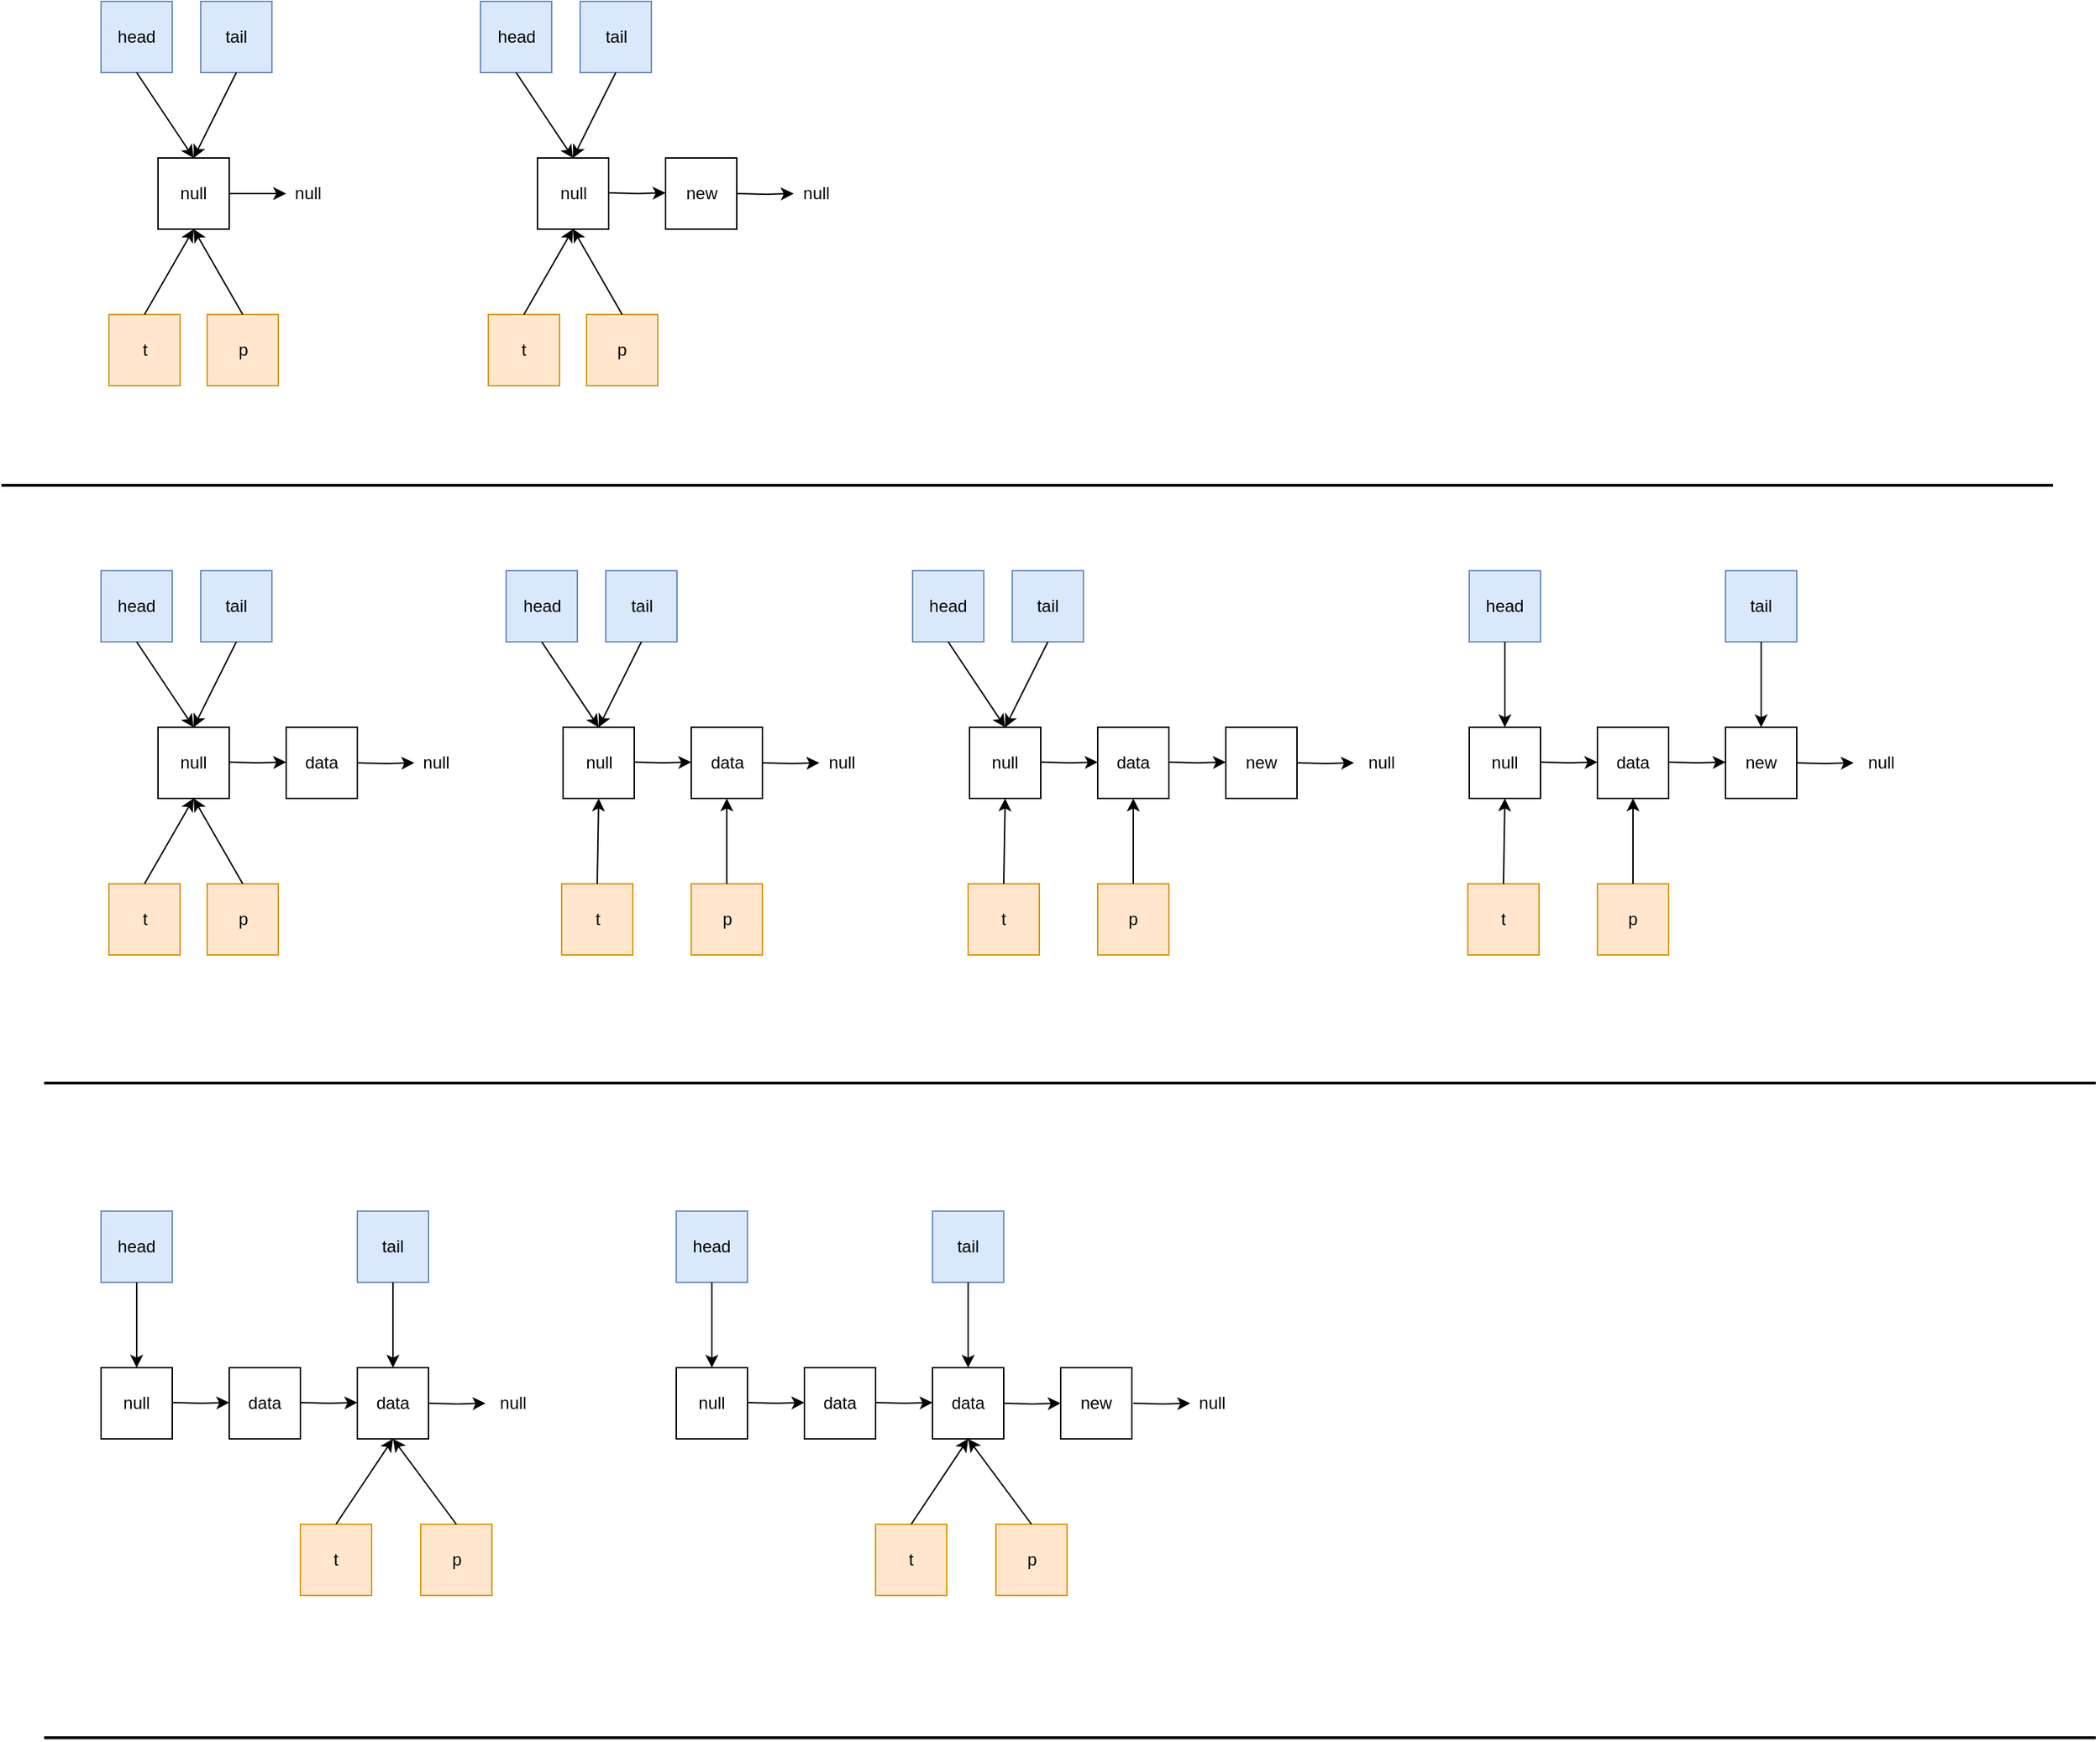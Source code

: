 <mxfile pages="2" version="11.1.4" type="device"><diagram id="muP_sp-RJwnRPjn2duEp" name="offer"><mxGraphModel dx="1422" dy="825" grid="1" gridSize="10" guides="1" tooltips="1" connect="1" arrows="1" fold="1" page="1" pageScale="1" pageWidth="827" pageHeight="1169" math="0" shadow="0"><root><mxCell id="0"/><mxCell id="1" parent="0"/><mxCell id="_zbWXbhJbnXokMU1CMNF-34" value="" style="edgeStyle=orthogonalEdgeStyle;rounded=0;orthogonalLoop=1;jettySize=auto;html=1;" parent="1" source="_zbWXbhJbnXokMU1CMNF-16" target="_zbWXbhJbnXokMU1CMNF-33" edge="1"><mxGeometry relative="1" as="geometry"/></mxCell><mxCell id="_zbWXbhJbnXokMU1CMNF-16" value="null" style="rounded=0;whiteSpace=wrap;html=1;" parent="1" vertex="1"><mxGeometry x="160" y="140" width="50" height="50" as="geometry"/></mxCell><mxCell id="_zbWXbhJbnXokMU1CMNF-22" value="head" style="rounded=0;whiteSpace=wrap;html=1;fillColor=#dae8fc;strokeColor=#6c8ebf;" parent="1" vertex="1"><mxGeometry x="120" y="30" width="50" height="50" as="geometry"/></mxCell><mxCell id="_zbWXbhJbnXokMU1CMNF-24" value="tail" style="rounded=0;whiteSpace=wrap;html=1;fillColor=#dae8fc;strokeColor=#6c8ebf;" parent="1" vertex="1"><mxGeometry x="190" y="30" width="50" height="50" as="geometry"/></mxCell><mxCell id="_zbWXbhJbnXokMU1CMNF-25" value="t" style="rounded=0;whiteSpace=wrap;html=1;fillColor=#ffe6cc;strokeColor=#d79b00;" parent="1" vertex="1"><mxGeometry x="125.5" y="250" width="50" height="50" as="geometry"/></mxCell><mxCell id="_zbWXbhJbnXokMU1CMNF-26" value="p" style="rounded=0;whiteSpace=wrap;html=1;fillColor=#ffe6cc;strokeColor=#d79b00;" parent="1" vertex="1"><mxGeometry x="194.5" y="250" width="50" height="50" as="geometry"/></mxCell><mxCell id="_zbWXbhJbnXokMU1CMNF-27" value="" style="endArrow=classic;html=1;entryX=0.5;entryY=1;entryDx=0;entryDy=0;exitX=0.5;exitY=0;exitDx=0;exitDy=0;" parent="1" source="_zbWXbhJbnXokMU1CMNF-25" edge="1"><mxGeometry width="50" height="50" relative="1" as="geometry"><mxPoint x="80" y="230" as="sourcePoint"/><mxPoint x="185" y="190" as="targetPoint"/></mxGeometry></mxCell><mxCell id="_zbWXbhJbnXokMU1CMNF-28" value="" style="endArrow=classic;html=1;entryX=0.5;entryY=1;entryDx=0;entryDy=0;exitX=0.5;exitY=0;exitDx=0;exitDy=0;" parent="1" source="_zbWXbhJbnXokMU1CMNF-26" target="_zbWXbhJbnXokMU1CMNF-16" edge="1"><mxGeometry width="50" height="50" relative="1" as="geometry"><mxPoint x="155" y="270" as="sourcePoint"/><mxPoint x="235" y="190" as="targetPoint"/></mxGeometry></mxCell><mxCell id="_zbWXbhJbnXokMU1CMNF-30" value="" style="endArrow=classic;html=1;entryX=0.5;entryY=0;entryDx=0;entryDy=0;exitX=0.5;exitY=1;exitDx=0;exitDy=0;" parent="1" source="_zbWXbhJbnXokMU1CMNF-22" target="_zbWXbhJbnXokMU1CMNF-16" edge="1"><mxGeometry width="50" height="50" relative="1" as="geometry"><mxPoint x="360.5" y="260" as="sourcePoint"/><mxPoint x="395" y="200" as="targetPoint"/></mxGeometry></mxCell><mxCell id="_zbWXbhJbnXokMU1CMNF-31" value="" style="endArrow=classic;html=1;entryX=0.5;entryY=0;entryDx=0;entryDy=0;exitX=0.5;exitY=1;exitDx=0;exitDy=0;" parent="1" source="_zbWXbhJbnXokMU1CMNF-24" target="_zbWXbhJbnXokMU1CMNF-16" edge="1"><mxGeometry width="50" height="50" relative="1" as="geometry"><mxPoint x="370.5" y="270" as="sourcePoint"/><mxPoint x="405" y="210" as="targetPoint"/></mxGeometry></mxCell><mxCell id="_zbWXbhJbnXokMU1CMNF-33" value="null" style="text;html=1;align=center;verticalAlign=middle;resizable=0;points=[];autosize=1;" parent="1" vertex="1"><mxGeometry x="250" y="155" width="30" height="20" as="geometry"/></mxCell><mxCell id="_zbWXbhJbnXokMU1CMNF-35" value="new" style="rounded=0;whiteSpace=wrap;html=1;" parent="1" vertex="1"><mxGeometry x="516.5" y="140" width="50" height="50" as="geometry"/></mxCell><mxCell id="_zbWXbhJbnXokMU1CMNF-36" value="" style="edgeStyle=orthogonalEdgeStyle;rounded=0;orthogonalLoop=1;jettySize=auto;html=1;" parent="1" target="_zbWXbhJbnXokMU1CMNF-46" edge="1"><mxGeometry relative="1" as="geometry"><mxPoint x="566.5" y="165" as="sourcePoint"/></mxGeometry></mxCell><mxCell id="_zbWXbhJbnXokMU1CMNF-37" value="null" style="rounded=0;whiteSpace=wrap;html=1;" parent="1" vertex="1"><mxGeometry x="426.5" y="140" width="50" height="50" as="geometry"/></mxCell><mxCell id="_zbWXbhJbnXokMU1CMNF-38" value="head" style="rounded=0;whiteSpace=wrap;html=1;fillColor=#dae8fc;strokeColor=#6c8ebf;" parent="1" vertex="1"><mxGeometry x="386.5" y="30" width="50" height="50" as="geometry"/></mxCell><mxCell id="_zbWXbhJbnXokMU1CMNF-39" value="tail" style="rounded=0;whiteSpace=wrap;html=1;fillColor=#dae8fc;strokeColor=#6c8ebf;" parent="1" vertex="1"><mxGeometry x="456.5" y="30" width="50" height="50" as="geometry"/></mxCell><mxCell id="_zbWXbhJbnXokMU1CMNF-40" value="t" style="rounded=0;whiteSpace=wrap;html=1;fillColor=#ffe6cc;strokeColor=#d79b00;" parent="1" vertex="1"><mxGeometry x="392" y="250" width="50" height="50" as="geometry"/></mxCell><mxCell id="_zbWXbhJbnXokMU1CMNF-41" value="p" style="rounded=0;whiteSpace=wrap;html=1;fillColor=#ffe6cc;strokeColor=#d79b00;" parent="1" vertex="1"><mxGeometry x="461" y="250" width="50" height="50" as="geometry"/></mxCell><mxCell id="_zbWXbhJbnXokMU1CMNF-42" value="" style="endArrow=classic;html=1;entryX=0.5;entryY=1;entryDx=0;entryDy=0;exitX=0.5;exitY=0;exitDx=0;exitDy=0;" parent="1" source="_zbWXbhJbnXokMU1CMNF-40" edge="1"><mxGeometry width="50" height="50" relative="1" as="geometry"><mxPoint x="346.5" y="230" as="sourcePoint"/><mxPoint x="451.5" y="190" as="targetPoint"/></mxGeometry></mxCell><mxCell id="_zbWXbhJbnXokMU1CMNF-43" value="" style="endArrow=classic;html=1;entryX=0.5;entryY=1;entryDx=0;entryDy=0;exitX=0.5;exitY=0;exitDx=0;exitDy=0;" parent="1" source="_zbWXbhJbnXokMU1CMNF-41" target="_zbWXbhJbnXokMU1CMNF-37" edge="1"><mxGeometry width="50" height="50" relative="1" as="geometry"><mxPoint x="421.5" y="270" as="sourcePoint"/><mxPoint x="501.5" y="190" as="targetPoint"/></mxGeometry></mxCell><mxCell id="_zbWXbhJbnXokMU1CMNF-44" value="" style="endArrow=classic;html=1;entryX=0.5;entryY=0;entryDx=0;entryDy=0;exitX=0.5;exitY=1;exitDx=0;exitDy=0;" parent="1" source="_zbWXbhJbnXokMU1CMNF-38" target="_zbWXbhJbnXokMU1CMNF-37" edge="1"><mxGeometry width="50" height="50" relative="1" as="geometry"><mxPoint x="627" y="260" as="sourcePoint"/><mxPoint x="661.5" y="200" as="targetPoint"/></mxGeometry></mxCell><mxCell id="_zbWXbhJbnXokMU1CMNF-45" value="" style="endArrow=classic;html=1;entryX=0.5;entryY=0;entryDx=0;entryDy=0;exitX=0.5;exitY=1;exitDx=0;exitDy=0;" parent="1" source="_zbWXbhJbnXokMU1CMNF-39" target="_zbWXbhJbnXokMU1CMNF-37" edge="1"><mxGeometry width="50" height="50" relative="1" as="geometry"><mxPoint x="637" y="270" as="sourcePoint"/><mxPoint x="671.5" y="210" as="targetPoint"/></mxGeometry></mxCell><mxCell id="_zbWXbhJbnXokMU1CMNF-46" value="null" style="text;html=1;align=center;verticalAlign=middle;resizable=0;points=[];autosize=1;" parent="1" vertex="1"><mxGeometry x="606.5" y="155" width="30" height="20" as="geometry"/></mxCell><mxCell id="_zbWXbhJbnXokMU1CMNF-47" value="" style="edgeStyle=orthogonalEdgeStyle;rounded=0;orthogonalLoop=1;jettySize=auto;html=1;" parent="1" edge="1"><mxGeometry relative="1" as="geometry"><mxPoint x="476.5" y="164.5" as="sourcePoint"/><mxPoint x="516.5" y="164.5" as="targetPoint"/></mxGeometry></mxCell><mxCell id="_zbWXbhJbnXokMU1CMNF-48" value="data" style="rounded=0;whiteSpace=wrap;html=1;" parent="1" vertex="1"><mxGeometry x="250" y="540" width="50" height="50" as="geometry"/></mxCell><mxCell id="_zbWXbhJbnXokMU1CMNF-49" value="" style="edgeStyle=orthogonalEdgeStyle;rounded=0;orthogonalLoop=1;jettySize=auto;html=1;" parent="1" target="_zbWXbhJbnXokMU1CMNF-59" edge="1"><mxGeometry relative="1" as="geometry"><mxPoint x="300" y="565" as="sourcePoint"/></mxGeometry></mxCell><mxCell id="_zbWXbhJbnXokMU1CMNF-50" value="null" style="rounded=0;whiteSpace=wrap;html=1;" parent="1" vertex="1"><mxGeometry x="160" y="540" width="50" height="50" as="geometry"/></mxCell><mxCell id="_zbWXbhJbnXokMU1CMNF-51" value="head" style="rounded=0;whiteSpace=wrap;html=1;fillColor=#dae8fc;strokeColor=#6c8ebf;" parent="1" vertex="1"><mxGeometry x="120" y="430" width="50" height="50" as="geometry"/></mxCell><mxCell id="_zbWXbhJbnXokMU1CMNF-52" value="tail" style="rounded=0;whiteSpace=wrap;html=1;fillColor=#dae8fc;strokeColor=#6c8ebf;" parent="1" vertex="1"><mxGeometry x="190" y="430" width="50" height="50" as="geometry"/></mxCell><mxCell id="_zbWXbhJbnXokMU1CMNF-53" value="t" style="rounded=0;whiteSpace=wrap;html=1;fillColor=#ffe6cc;strokeColor=#d79b00;" parent="1" vertex="1"><mxGeometry x="125.5" y="650" width="50" height="50" as="geometry"/></mxCell><mxCell id="_zbWXbhJbnXokMU1CMNF-54" value="p" style="rounded=0;whiteSpace=wrap;html=1;fillColor=#ffe6cc;strokeColor=#d79b00;" parent="1" vertex="1"><mxGeometry x="194.5" y="650" width="50" height="50" as="geometry"/></mxCell><mxCell id="_zbWXbhJbnXokMU1CMNF-55" value="" style="endArrow=classic;html=1;entryX=0.5;entryY=1;entryDx=0;entryDy=0;exitX=0.5;exitY=0;exitDx=0;exitDy=0;" parent="1" source="_zbWXbhJbnXokMU1CMNF-53" edge="1"><mxGeometry width="50" height="50" relative="1" as="geometry"><mxPoint x="80" y="630" as="sourcePoint"/><mxPoint x="185" y="590" as="targetPoint"/></mxGeometry></mxCell><mxCell id="_zbWXbhJbnXokMU1CMNF-56" value="" style="endArrow=classic;html=1;entryX=0.5;entryY=1;entryDx=0;entryDy=0;exitX=0.5;exitY=0;exitDx=0;exitDy=0;" parent="1" source="_zbWXbhJbnXokMU1CMNF-54" target="_zbWXbhJbnXokMU1CMNF-50" edge="1"><mxGeometry width="50" height="50" relative="1" as="geometry"><mxPoint x="155" y="670" as="sourcePoint"/><mxPoint x="235" y="590" as="targetPoint"/></mxGeometry></mxCell><mxCell id="_zbWXbhJbnXokMU1CMNF-57" value="" style="endArrow=classic;html=1;entryX=0.5;entryY=0;entryDx=0;entryDy=0;exitX=0.5;exitY=1;exitDx=0;exitDy=0;" parent="1" source="_zbWXbhJbnXokMU1CMNF-51" target="_zbWXbhJbnXokMU1CMNF-50" edge="1"><mxGeometry width="50" height="50" relative="1" as="geometry"><mxPoint x="360.5" y="660" as="sourcePoint"/><mxPoint x="395" y="600" as="targetPoint"/></mxGeometry></mxCell><mxCell id="_zbWXbhJbnXokMU1CMNF-58" value="" style="endArrow=classic;html=1;entryX=0.5;entryY=0;entryDx=0;entryDy=0;exitX=0.5;exitY=1;exitDx=0;exitDy=0;" parent="1" source="_zbWXbhJbnXokMU1CMNF-52" target="_zbWXbhJbnXokMU1CMNF-50" edge="1"><mxGeometry width="50" height="50" relative="1" as="geometry"><mxPoint x="370.5" y="670" as="sourcePoint"/><mxPoint x="405" y="610" as="targetPoint"/></mxGeometry></mxCell><mxCell id="_zbWXbhJbnXokMU1CMNF-59" value="null" style="text;html=1;align=center;verticalAlign=middle;resizable=0;points=[];autosize=1;" parent="1" vertex="1"><mxGeometry x="340" y="555" width="30" height="20" as="geometry"/></mxCell><mxCell id="_zbWXbhJbnXokMU1CMNF-60" value="" style="edgeStyle=orthogonalEdgeStyle;rounded=0;orthogonalLoop=1;jettySize=auto;html=1;" parent="1" edge="1"><mxGeometry relative="1" as="geometry"><mxPoint x="210" y="564.5" as="sourcePoint"/><mxPoint x="250" y="564.5" as="targetPoint"/></mxGeometry></mxCell><mxCell id="_zbWXbhJbnXokMU1CMNF-61" value="data" style="rounded=0;whiteSpace=wrap;html=1;" parent="1" vertex="1"><mxGeometry x="534.5" y="540" width="50" height="50" as="geometry"/></mxCell><mxCell id="_zbWXbhJbnXokMU1CMNF-62" value="" style="edgeStyle=orthogonalEdgeStyle;rounded=0;orthogonalLoop=1;jettySize=auto;html=1;" parent="1" target="_zbWXbhJbnXokMU1CMNF-72" edge="1"><mxGeometry relative="1" as="geometry"><mxPoint x="584.5" y="565" as="sourcePoint"/></mxGeometry></mxCell><mxCell id="_zbWXbhJbnXokMU1CMNF-63" value="null" style="rounded=0;whiteSpace=wrap;html=1;" parent="1" vertex="1"><mxGeometry x="444.5" y="540" width="50" height="50" as="geometry"/></mxCell><mxCell id="_zbWXbhJbnXokMU1CMNF-64" value="head" style="rounded=0;whiteSpace=wrap;html=1;fillColor=#dae8fc;strokeColor=#6c8ebf;" parent="1" vertex="1"><mxGeometry x="404.5" y="430" width="50" height="50" as="geometry"/></mxCell><mxCell id="_zbWXbhJbnXokMU1CMNF-65" value="tail" style="rounded=0;whiteSpace=wrap;html=1;fillColor=#dae8fc;strokeColor=#6c8ebf;" parent="1" vertex="1"><mxGeometry x="474.5" y="430" width="50" height="50" as="geometry"/></mxCell><mxCell id="_zbWXbhJbnXokMU1CMNF-66" value="t" style="rounded=0;whiteSpace=wrap;html=1;fillColor=#ffe6cc;strokeColor=#d79b00;" parent="1" vertex="1"><mxGeometry x="443.5" y="650" width="50" height="50" as="geometry"/></mxCell><mxCell id="_zbWXbhJbnXokMU1CMNF-67" value="p" style="rounded=0;whiteSpace=wrap;html=1;fillColor=#ffe6cc;strokeColor=#d79b00;" parent="1" vertex="1"><mxGeometry x="534.5" y="650" width="50" height="50" as="geometry"/></mxCell><mxCell id="_zbWXbhJbnXokMU1CMNF-68" value="" style="endArrow=classic;html=1;entryX=0.5;entryY=1;entryDx=0;entryDy=0;exitX=0.5;exitY=0;exitDx=0;exitDy=0;" parent="1" source="_zbWXbhJbnXokMU1CMNF-66" edge="1"><mxGeometry width="50" height="50" relative="1" as="geometry"><mxPoint x="364.5" y="630" as="sourcePoint"/><mxPoint x="469.5" y="590" as="targetPoint"/></mxGeometry></mxCell><mxCell id="_zbWXbhJbnXokMU1CMNF-69" value="" style="endArrow=classic;html=1;entryX=0.5;entryY=1;entryDx=0;entryDy=0;exitX=0.5;exitY=0;exitDx=0;exitDy=0;" parent="1" source="_zbWXbhJbnXokMU1CMNF-67" target="_zbWXbhJbnXokMU1CMNF-61" edge="1"><mxGeometry width="50" height="50" relative="1" as="geometry"><mxPoint x="439.5" y="670" as="sourcePoint"/><mxPoint x="519.5" y="590" as="targetPoint"/></mxGeometry></mxCell><mxCell id="_zbWXbhJbnXokMU1CMNF-70" value="" style="endArrow=classic;html=1;entryX=0.5;entryY=0;entryDx=0;entryDy=0;exitX=0.5;exitY=1;exitDx=0;exitDy=0;" parent="1" source="_zbWXbhJbnXokMU1CMNF-64" target="_zbWXbhJbnXokMU1CMNF-63" edge="1"><mxGeometry width="50" height="50" relative="1" as="geometry"><mxPoint x="645" y="660" as="sourcePoint"/><mxPoint x="679.5" y="600" as="targetPoint"/></mxGeometry></mxCell><mxCell id="_zbWXbhJbnXokMU1CMNF-71" value="" style="endArrow=classic;html=1;entryX=0.5;entryY=0;entryDx=0;entryDy=0;exitX=0.5;exitY=1;exitDx=0;exitDy=0;" parent="1" source="_zbWXbhJbnXokMU1CMNF-65" target="_zbWXbhJbnXokMU1CMNF-63" edge="1"><mxGeometry width="50" height="50" relative="1" as="geometry"><mxPoint x="655" y="670" as="sourcePoint"/><mxPoint x="689.5" y="610" as="targetPoint"/></mxGeometry></mxCell><mxCell id="_zbWXbhJbnXokMU1CMNF-72" value="null" style="text;html=1;align=center;verticalAlign=middle;resizable=0;points=[];autosize=1;" parent="1" vertex="1"><mxGeometry x="624.5" y="555" width="30" height="20" as="geometry"/></mxCell><mxCell id="_zbWXbhJbnXokMU1CMNF-73" value="" style="edgeStyle=orthogonalEdgeStyle;rounded=0;orthogonalLoop=1;jettySize=auto;html=1;" parent="1" edge="1"><mxGeometry relative="1" as="geometry"><mxPoint x="494.5" y="564.5" as="sourcePoint"/><mxPoint x="534.5" y="564.5" as="targetPoint"/></mxGeometry></mxCell><mxCell id="_zbWXbhJbnXokMU1CMNF-87" value="" style="endArrow=none;html=1;strokeWidth=2;" parent="1" edge="1"><mxGeometry width="50" height="50" relative="1" as="geometry"><mxPoint x="50" y="370" as="sourcePoint"/><mxPoint x="1491" y="370" as="targetPoint"/></mxGeometry></mxCell><mxCell id="_zbWXbhJbnXokMU1CMNF-89" value="data" style="rounded=0;whiteSpace=wrap;html=1;" parent="1" vertex="1"><mxGeometry x="820" y="540" width="50" height="50" as="geometry"/></mxCell><mxCell id="_zbWXbhJbnXokMU1CMNF-91" value="null" style="rounded=0;whiteSpace=wrap;html=1;" parent="1" vertex="1"><mxGeometry x="730" y="540" width="50" height="50" as="geometry"/></mxCell><mxCell id="_zbWXbhJbnXokMU1CMNF-92" value="head" style="rounded=0;whiteSpace=wrap;html=1;fillColor=#dae8fc;strokeColor=#6c8ebf;" parent="1" vertex="1"><mxGeometry x="690" y="430" width="50" height="50" as="geometry"/></mxCell><mxCell id="_zbWXbhJbnXokMU1CMNF-93" value="tail" style="rounded=0;whiteSpace=wrap;html=1;fillColor=#dae8fc;strokeColor=#6c8ebf;" parent="1" vertex="1"><mxGeometry x="760" y="430" width="50" height="50" as="geometry"/></mxCell><mxCell id="_zbWXbhJbnXokMU1CMNF-94" value="t" style="rounded=0;whiteSpace=wrap;html=1;fillColor=#ffe6cc;strokeColor=#d79b00;" parent="1" vertex="1"><mxGeometry x="729" y="650" width="50" height="50" as="geometry"/></mxCell><mxCell id="_zbWXbhJbnXokMU1CMNF-95" value="p" style="rounded=0;whiteSpace=wrap;html=1;fillColor=#ffe6cc;strokeColor=#d79b00;" parent="1" vertex="1"><mxGeometry x="820" y="650" width="50" height="50" as="geometry"/></mxCell><mxCell id="_zbWXbhJbnXokMU1CMNF-96" value="" style="endArrow=classic;html=1;entryX=0.5;entryY=1;entryDx=0;entryDy=0;exitX=0.5;exitY=0;exitDx=0;exitDy=0;" parent="1" source="_zbWXbhJbnXokMU1CMNF-94" edge="1"><mxGeometry width="50" height="50" relative="1" as="geometry"><mxPoint x="650" y="630" as="sourcePoint"/><mxPoint x="755" y="590" as="targetPoint"/></mxGeometry></mxCell><mxCell id="_zbWXbhJbnXokMU1CMNF-97" value="" style="endArrow=classic;html=1;entryX=0.5;entryY=1;entryDx=0;entryDy=0;exitX=0.5;exitY=0;exitDx=0;exitDy=0;" parent="1" source="_zbWXbhJbnXokMU1CMNF-95" target="_zbWXbhJbnXokMU1CMNF-89" edge="1"><mxGeometry width="50" height="50" relative="1" as="geometry"><mxPoint x="725" y="670" as="sourcePoint"/><mxPoint x="805" y="590" as="targetPoint"/></mxGeometry></mxCell><mxCell id="_zbWXbhJbnXokMU1CMNF-98" value="" style="endArrow=classic;html=1;entryX=0.5;entryY=0;entryDx=0;entryDy=0;exitX=0.5;exitY=1;exitDx=0;exitDy=0;" parent="1" source="_zbWXbhJbnXokMU1CMNF-92" target="_zbWXbhJbnXokMU1CMNF-91" edge="1"><mxGeometry width="50" height="50" relative="1" as="geometry"><mxPoint x="930.5" y="660" as="sourcePoint"/><mxPoint x="965" y="600" as="targetPoint"/></mxGeometry></mxCell><mxCell id="_zbWXbhJbnXokMU1CMNF-99" value="" style="endArrow=classic;html=1;entryX=0.5;entryY=0;entryDx=0;entryDy=0;exitX=0.5;exitY=1;exitDx=0;exitDy=0;" parent="1" source="_zbWXbhJbnXokMU1CMNF-93" target="_zbWXbhJbnXokMU1CMNF-91" edge="1"><mxGeometry width="50" height="50" relative="1" as="geometry"><mxPoint x="940.5" y="670" as="sourcePoint"/><mxPoint x="975" y="610" as="targetPoint"/></mxGeometry></mxCell><mxCell id="_zbWXbhJbnXokMU1CMNF-100" value="null" style="text;html=1;align=center;verticalAlign=middle;resizable=0;points=[];autosize=1;" parent="1" vertex="1"><mxGeometry x="1003.5" y="555" width="30" height="20" as="geometry"/></mxCell><mxCell id="_zbWXbhJbnXokMU1CMNF-101" value="" style="edgeStyle=orthogonalEdgeStyle;rounded=0;orthogonalLoop=1;jettySize=auto;html=1;" parent="1" edge="1"><mxGeometry relative="1" as="geometry"><mxPoint x="780" y="564.5" as="sourcePoint"/><mxPoint x="820" y="564.5" as="targetPoint"/></mxGeometry></mxCell><mxCell id="_zbWXbhJbnXokMU1CMNF-102" value="new" style="rounded=0;whiteSpace=wrap;html=1;" parent="1" vertex="1"><mxGeometry x="910" y="540" width="50" height="50" as="geometry"/></mxCell><mxCell id="_zbWXbhJbnXokMU1CMNF-103" value="" style="edgeStyle=orthogonalEdgeStyle;rounded=0;orthogonalLoop=1;jettySize=auto;html=1;" parent="1" edge="1"><mxGeometry relative="1" as="geometry"><mxPoint x="960" y="565" as="sourcePoint"/><mxPoint x="1000" y="565" as="targetPoint"/></mxGeometry></mxCell><mxCell id="_zbWXbhJbnXokMU1CMNF-104" value="" style="edgeStyle=orthogonalEdgeStyle;rounded=0;orthogonalLoop=1;jettySize=auto;html=1;" parent="1" edge="1"><mxGeometry relative="1" as="geometry"><mxPoint x="870" y="564.5" as="sourcePoint"/><mxPoint x="910" y="564.5" as="targetPoint"/></mxGeometry></mxCell><mxCell id="_zbWXbhJbnXokMU1CMNF-105" value="data" style="rounded=0;whiteSpace=wrap;html=1;" parent="1" vertex="1"><mxGeometry x="1171" y="540" width="50" height="50" as="geometry"/></mxCell><mxCell id="_zbWXbhJbnXokMU1CMNF-106" value="null" style="rounded=0;whiteSpace=wrap;html=1;" parent="1" vertex="1"><mxGeometry x="1081" y="540" width="50" height="50" as="geometry"/></mxCell><mxCell id="_zbWXbhJbnXokMU1CMNF-107" value="head" style="rounded=0;whiteSpace=wrap;html=1;fillColor=#dae8fc;strokeColor=#6c8ebf;" parent="1" vertex="1"><mxGeometry x="1081" y="430" width="50" height="50" as="geometry"/></mxCell><mxCell id="_zbWXbhJbnXokMU1CMNF-108" value="tail" style="rounded=0;whiteSpace=wrap;html=1;fillColor=#dae8fc;strokeColor=#6c8ebf;" parent="1" vertex="1"><mxGeometry x="1261" y="430" width="50" height="50" as="geometry"/></mxCell><mxCell id="_zbWXbhJbnXokMU1CMNF-109" value="t" style="rounded=0;whiteSpace=wrap;html=1;fillColor=#ffe6cc;strokeColor=#d79b00;" parent="1" vertex="1"><mxGeometry x="1080" y="650" width="50" height="50" as="geometry"/></mxCell><mxCell id="_zbWXbhJbnXokMU1CMNF-110" value="p" style="rounded=0;whiteSpace=wrap;html=1;fillColor=#ffe6cc;strokeColor=#d79b00;" parent="1" vertex="1"><mxGeometry x="1171" y="650" width="50" height="50" as="geometry"/></mxCell><mxCell id="_zbWXbhJbnXokMU1CMNF-111" value="" style="endArrow=classic;html=1;entryX=0.5;entryY=1;entryDx=0;entryDy=0;exitX=0.5;exitY=0;exitDx=0;exitDy=0;" parent="1" source="_zbWXbhJbnXokMU1CMNF-109" edge="1"><mxGeometry width="50" height="50" relative="1" as="geometry"><mxPoint x="1001" y="630" as="sourcePoint"/><mxPoint x="1106" y="590" as="targetPoint"/></mxGeometry></mxCell><mxCell id="_zbWXbhJbnXokMU1CMNF-112" value="" style="endArrow=classic;html=1;entryX=0.5;entryY=1;entryDx=0;entryDy=0;exitX=0.5;exitY=0;exitDx=0;exitDy=0;" parent="1" source="_zbWXbhJbnXokMU1CMNF-110" target="_zbWXbhJbnXokMU1CMNF-105" edge="1"><mxGeometry width="50" height="50" relative="1" as="geometry"><mxPoint x="1076" y="670" as="sourcePoint"/><mxPoint x="1156" y="590" as="targetPoint"/></mxGeometry></mxCell><mxCell id="_zbWXbhJbnXokMU1CMNF-113" value="" style="endArrow=classic;html=1;entryX=0.5;entryY=0;entryDx=0;entryDy=0;exitX=0.5;exitY=1;exitDx=0;exitDy=0;" parent="1" source="_zbWXbhJbnXokMU1CMNF-107" target="_zbWXbhJbnXokMU1CMNF-106" edge="1"><mxGeometry width="50" height="50" relative="1" as="geometry"><mxPoint x="1281.5" y="660" as="sourcePoint"/><mxPoint x="1316" y="600" as="targetPoint"/></mxGeometry></mxCell><mxCell id="_zbWXbhJbnXokMU1CMNF-114" value="" style="endArrow=classic;html=1;entryX=0.5;entryY=0;entryDx=0;entryDy=0;exitX=0.5;exitY=1;exitDx=0;exitDy=0;" parent="1" source="_zbWXbhJbnXokMU1CMNF-108" target="_zbWXbhJbnXokMU1CMNF-117" edge="1"><mxGeometry width="50" height="50" relative="1" as="geometry"><mxPoint x="1291.5" y="670" as="sourcePoint"/><mxPoint x="1326" y="610" as="targetPoint"/></mxGeometry></mxCell><mxCell id="_zbWXbhJbnXokMU1CMNF-115" value="null" style="text;html=1;align=center;verticalAlign=middle;resizable=0;points=[];autosize=1;" parent="1" vertex="1"><mxGeometry x="1354.5" y="555" width="30" height="20" as="geometry"/></mxCell><mxCell id="_zbWXbhJbnXokMU1CMNF-116" value="" style="edgeStyle=orthogonalEdgeStyle;rounded=0;orthogonalLoop=1;jettySize=auto;html=1;" parent="1" edge="1"><mxGeometry relative="1" as="geometry"><mxPoint x="1131" y="564.5" as="sourcePoint"/><mxPoint x="1171" y="564.5" as="targetPoint"/></mxGeometry></mxCell><mxCell id="_zbWXbhJbnXokMU1CMNF-117" value="new" style="rounded=0;whiteSpace=wrap;html=1;" parent="1" vertex="1"><mxGeometry x="1261" y="540" width="50" height="50" as="geometry"/></mxCell><mxCell id="_zbWXbhJbnXokMU1CMNF-118" value="" style="edgeStyle=orthogonalEdgeStyle;rounded=0;orthogonalLoop=1;jettySize=auto;html=1;" parent="1" edge="1"><mxGeometry relative="1" as="geometry"><mxPoint x="1311" y="565" as="sourcePoint"/><mxPoint x="1351" y="565" as="targetPoint"/></mxGeometry></mxCell><mxCell id="_zbWXbhJbnXokMU1CMNF-119" value="" style="edgeStyle=orthogonalEdgeStyle;rounded=0;orthogonalLoop=1;jettySize=auto;html=1;" parent="1" edge="1"><mxGeometry relative="1" as="geometry"><mxPoint x="1221" y="564.5" as="sourcePoint"/><mxPoint x="1261" y="564.5" as="targetPoint"/></mxGeometry></mxCell><mxCell id="_zbWXbhJbnXokMU1CMNF-120" value="data" style="rounded=0;whiteSpace=wrap;html=1;" parent="1" vertex="1"><mxGeometry x="210" y="990" width="50" height="50" as="geometry"/></mxCell><mxCell id="_zbWXbhJbnXokMU1CMNF-121" value="null" style="rounded=0;whiteSpace=wrap;html=1;" parent="1" vertex="1"><mxGeometry x="120" y="990" width="50" height="50" as="geometry"/></mxCell><mxCell id="_zbWXbhJbnXokMU1CMNF-122" value="head" style="rounded=0;whiteSpace=wrap;html=1;fillColor=#dae8fc;strokeColor=#6c8ebf;" parent="1" vertex="1"><mxGeometry x="120" y="880" width="50" height="50" as="geometry"/></mxCell><mxCell id="_zbWXbhJbnXokMU1CMNF-123" value="tail" style="rounded=0;whiteSpace=wrap;html=1;fillColor=#dae8fc;strokeColor=#6c8ebf;" parent="1" vertex="1"><mxGeometry x="300" y="880" width="50" height="50" as="geometry"/></mxCell><mxCell id="_zbWXbhJbnXokMU1CMNF-124" value="t" style="rounded=0;whiteSpace=wrap;html=1;fillColor=#ffe6cc;strokeColor=#d79b00;" parent="1" vertex="1"><mxGeometry x="260" y="1100" width="50" height="50" as="geometry"/></mxCell><mxCell id="_zbWXbhJbnXokMU1CMNF-125" value="p" style="rounded=0;whiteSpace=wrap;html=1;fillColor=#ffe6cc;strokeColor=#d79b00;" parent="1" vertex="1"><mxGeometry x="344.5" y="1100" width="50" height="50" as="geometry"/></mxCell><mxCell id="_zbWXbhJbnXokMU1CMNF-126" value="" style="endArrow=classic;html=1;entryX=0.5;entryY=1;entryDx=0;entryDy=0;exitX=0.5;exitY=0;exitDx=0;exitDy=0;" parent="1" source="_zbWXbhJbnXokMU1CMNF-124" target="_zbWXbhJbnXokMU1CMNF-132" edge="1"><mxGeometry width="50" height="50" relative="1" as="geometry"><mxPoint x="40" y="1080" as="sourcePoint"/><mxPoint x="145" y="1040" as="targetPoint"/></mxGeometry></mxCell><mxCell id="_zbWXbhJbnXokMU1CMNF-127" value="" style="endArrow=classic;html=1;entryX=0.5;entryY=1;entryDx=0;entryDy=0;exitX=0.5;exitY=0;exitDx=0;exitDy=0;" parent="1" source="_zbWXbhJbnXokMU1CMNF-125" target="_zbWXbhJbnXokMU1CMNF-132" edge="1"><mxGeometry width="50" height="50" relative="1" as="geometry"><mxPoint x="115" y="1120" as="sourcePoint"/><mxPoint x="195" y="1040" as="targetPoint"/></mxGeometry></mxCell><mxCell id="_zbWXbhJbnXokMU1CMNF-128" value="" style="endArrow=classic;html=1;entryX=0.5;entryY=0;entryDx=0;entryDy=0;exitX=0.5;exitY=1;exitDx=0;exitDy=0;" parent="1" source="_zbWXbhJbnXokMU1CMNF-122" target="_zbWXbhJbnXokMU1CMNF-121" edge="1"><mxGeometry width="50" height="50" relative="1" as="geometry"><mxPoint x="320.5" y="1110" as="sourcePoint"/><mxPoint x="355" y="1050" as="targetPoint"/></mxGeometry></mxCell><mxCell id="_zbWXbhJbnXokMU1CMNF-129" value="" style="endArrow=classic;html=1;entryX=0.5;entryY=0;entryDx=0;entryDy=0;exitX=0.5;exitY=1;exitDx=0;exitDy=0;" parent="1" source="_zbWXbhJbnXokMU1CMNF-123" target="_zbWXbhJbnXokMU1CMNF-132" edge="1"><mxGeometry width="50" height="50" relative="1" as="geometry"><mxPoint x="330.5" y="1120" as="sourcePoint"/><mxPoint x="365" y="1060" as="targetPoint"/></mxGeometry></mxCell><mxCell id="_zbWXbhJbnXokMU1CMNF-130" value="null" style="text;html=1;align=center;verticalAlign=middle;resizable=0;points=[];autosize=1;" parent="1" vertex="1"><mxGeometry x="393.5" y="1005" width="30" height="20" as="geometry"/></mxCell><mxCell id="_zbWXbhJbnXokMU1CMNF-131" value="" style="edgeStyle=orthogonalEdgeStyle;rounded=0;orthogonalLoop=1;jettySize=auto;html=1;" parent="1" edge="1"><mxGeometry relative="1" as="geometry"><mxPoint x="170" y="1014.5" as="sourcePoint"/><mxPoint x="210" y="1014.5" as="targetPoint"/></mxGeometry></mxCell><mxCell id="_zbWXbhJbnXokMU1CMNF-132" value="data" style="rounded=0;whiteSpace=wrap;html=1;" parent="1" vertex="1"><mxGeometry x="300" y="990" width="50" height="50" as="geometry"/></mxCell><mxCell id="_zbWXbhJbnXokMU1CMNF-133" value="" style="edgeStyle=orthogonalEdgeStyle;rounded=0;orthogonalLoop=1;jettySize=auto;html=1;" parent="1" edge="1"><mxGeometry relative="1" as="geometry"><mxPoint x="350" y="1015" as="sourcePoint"/><mxPoint x="390" y="1015" as="targetPoint"/></mxGeometry></mxCell><mxCell id="_zbWXbhJbnXokMU1CMNF-134" value="" style="edgeStyle=orthogonalEdgeStyle;rounded=0;orthogonalLoop=1;jettySize=auto;html=1;" parent="1" edge="1"><mxGeometry relative="1" as="geometry"><mxPoint x="260" y="1014.5" as="sourcePoint"/><mxPoint x="300" y="1014.5" as="targetPoint"/></mxGeometry></mxCell><mxCell id="_zbWXbhJbnXokMU1CMNF-135" value="data" style="rounded=0;whiteSpace=wrap;html=1;" parent="1" vertex="1"><mxGeometry x="614" y="990" width="50" height="50" as="geometry"/></mxCell><mxCell id="_zbWXbhJbnXokMU1CMNF-136" value="null" style="rounded=0;whiteSpace=wrap;html=1;" parent="1" vertex="1"><mxGeometry x="524" y="990" width="50" height="50" as="geometry"/></mxCell><mxCell id="_zbWXbhJbnXokMU1CMNF-137" value="head" style="rounded=0;whiteSpace=wrap;html=1;fillColor=#dae8fc;strokeColor=#6c8ebf;" parent="1" vertex="1"><mxGeometry x="524" y="880" width="50" height="50" as="geometry"/></mxCell><mxCell id="_zbWXbhJbnXokMU1CMNF-138" value="tail" style="rounded=0;whiteSpace=wrap;html=1;fillColor=#dae8fc;strokeColor=#6c8ebf;" parent="1" vertex="1"><mxGeometry x="704" y="880" width="50" height="50" as="geometry"/></mxCell><mxCell id="_zbWXbhJbnXokMU1CMNF-143" value="" style="endArrow=classic;html=1;entryX=0.5;entryY=0;entryDx=0;entryDy=0;exitX=0.5;exitY=1;exitDx=0;exitDy=0;" parent="1" source="_zbWXbhJbnXokMU1CMNF-137" target="_zbWXbhJbnXokMU1CMNF-136" edge="1"><mxGeometry width="50" height="50" relative="1" as="geometry"><mxPoint x="724.5" y="1110" as="sourcePoint"/><mxPoint x="759" y="1050" as="targetPoint"/></mxGeometry></mxCell><mxCell id="_zbWXbhJbnXokMU1CMNF-144" value="" style="endArrow=classic;html=1;entryX=0.5;entryY=0;entryDx=0;entryDy=0;exitX=0.5;exitY=1;exitDx=0;exitDy=0;" parent="1" source="_zbWXbhJbnXokMU1CMNF-138" target="_zbWXbhJbnXokMU1CMNF-147" edge="1"><mxGeometry width="50" height="50" relative="1" as="geometry"><mxPoint x="734.5" y="1120" as="sourcePoint"/><mxPoint x="769" y="1060" as="targetPoint"/></mxGeometry></mxCell><mxCell id="_zbWXbhJbnXokMU1CMNF-146" value="" style="edgeStyle=orthogonalEdgeStyle;rounded=0;orthogonalLoop=1;jettySize=auto;html=1;" parent="1" edge="1"><mxGeometry relative="1" as="geometry"><mxPoint x="574" y="1014.5" as="sourcePoint"/><mxPoint x="614" y="1014.5" as="targetPoint"/></mxGeometry></mxCell><mxCell id="_zbWXbhJbnXokMU1CMNF-147" value="data" style="rounded=0;whiteSpace=wrap;html=1;" parent="1" vertex="1"><mxGeometry x="704" y="990" width="50" height="50" as="geometry"/></mxCell><mxCell id="_zbWXbhJbnXokMU1CMNF-148" value="" style="edgeStyle=orthogonalEdgeStyle;rounded=0;orthogonalLoop=1;jettySize=auto;html=1;" parent="1" edge="1"><mxGeometry relative="1" as="geometry"><mxPoint x="754" y="1015" as="sourcePoint"/><mxPoint x="794" y="1015" as="targetPoint"/></mxGeometry></mxCell><mxCell id="_zbWXbhJbnXokMU1CMNF-149" value="" style="edgeStyle=orthogonalEdgeStyle;rounded=0;orthogonalLoop=1;jettySize=auto;html=1;" parent="1" edge="1"><mxGeometry relative="1" as="geometry"><mxPoint x="664" y="1014.5" as="sourcePoint"/><mxPoint x="704" y="1014.5" as="targetPoint"/></mxGeometry></mxCell><mxCell id="_zbWXbhJbnXokMU1CMNF-150" value="" style="endArrow=none;html=1;strokeWidth=2;" parent="1" edge="1"><mxGeometry width="50" height="50" relative="1" as="geometry"><mxPoint x="80" y="790" as="sourcePoint"/><mxPoint x="1521" y="790" as="targetPoint"/></mxGeometry></mxCell><mxCell id="_zbWXbhJbnXokMU1CMNF-151" value="" style="endArrow=none;html=1;strokeWidth=2;" parent="1" edge="1"><mxGeometry width="50" height="50" relative="1" as="geometry"><mxPoint x="80" y="1250" as="sourcePoint"/><mxPoint x="1521" y="1250" as="targetPoint"/></mxGeometry></mxCell><mxCell id="_zbWXbhJbnXokMU1CMNF-152" value="new" style="rounded=0;whiteSpace=wrap;html=1;" parent="1" vertex="1"><mxGeometry x="794" y="990" width="50" height="50" as="geometry"/></mxCell><mxCell id="_zbWXbhJbnXokMU1CMNF-153" value="" style="edgeStyle=orthogonalEdgeStyle;rounded=0;orthogonalLoop=1;jettySize=auto;html=1;" parent="1" target="_zbWXbhJbnXokMU1CMNF-156" edge="1"><mxGeometry relative="1" as="geometry"><mxPoint x="845" y="1015" as="sourcePoint"/></mxGeometry></mxCell><mxCell id="_zbWXbhJbnXokMU1CMNF-156" value="null" style="text;html=1;align=center;verticalAlign=middle;resizable=0;points=[];autosize=1;" parent="1" vertex="1"><mxGeometry x="885" y="1005" width="30" height="20" as="geometry"/></mxCell><mxCell id="_zbWXbhJbnXokMU1CMNF-157" value="t" style="rounded=0;whiteSpace=wrap;html=1;fillColor=#ffe6cc;strokeColor=#d79b00;" parent="1" vertex="1"><mxGeometry x="664" y="1100" width="50" height="50" as="geometry"/></mxCell><mxCell id="_zbWXbhJbnXokMU1CMNF-158" value="p" style="rounded=0;whiteSpace=wrap;html=1;fillColor=#ffe6cc;strokeColor=#d79b00;" parent="1" vertex="1"><mxGeometry x="748.5" y="1100" width="50" height="50" as="geometry"/></mxCell><mxCell id="_zbWXbhJbnXokMU1CMNF-159" value="" style="endArrow=classic;html=1;entryX=0.5;entryY=1;entryDx=0;entryDy=0;exitX=0.5;exitY=0;exitDx=0;exitDy=0;" parent="1" source="_zbWXbhJbnXokMU1CMNF-157" edge="1"><mxGeometry width="50" height="50" relative="1" as="geometry"><mxPoint x="444" y="1080" as="sourcePoint"/><mxPoint x="729" y="1040" as="targetPoint"/></mxGeometry></mxCell><mxCell id="_zbWXbhJbnXokMU1CMNF-160" value="" style="endArrow=classic;html=1;entryX=0.5;entryY=1;entryDx=0;entryDy=0;exitX=0.5;exitY=0;exitDx=0;exitDy=0;" parent="1" source="_zbWXbhJbnXokMU1CMNF-158" edge="1"><mxGeometry width="50" height="50" relative="1" as="geometry"><mxPoint x="519" y="1120" as="sourcePoint"/><mxPoint x="729" y="1040" as="targetPoint"/></mxGeometry></mxCell></root></mxGraphModel></diagram><diagram id="fGhPWsCZYR-41Cv0tggz" name="poll"><mxGraphModel dx="1422" dy="825" grid="1" gridSize="10" guides="1" tooltips="1" connect="1" arrows="1" fold="1" page="1" pageScale="1" pageWidth="827" pageHeight="1169" math="0" shadow="0"><root><mxCell id="frpbRK7bWdWG06g923Z--0"/><mxCell id="frpbRK7bWdWG06g923Z--1" parent="frpbRK7bWdWG06g923Z--0"/><mxCell id="SCDq7x-RBBYmCeoiR8eq-0" value="data" style="rounded=0;whiteSpace=wrap;html=1;" parent="frpbRK7bWdWG06g923Z--1" vertex="1"><mxGeometry x="200" y="160" width="50" height="50" as="geometry"/></mxCell><mxCell id="SCDq7x-RBBYmCeoiR8eq-1" value="" style="edgeStyle=orthogonalEdgeStyle;rounded=0;orthogonalLoop=1;jettySize=auto;html=1;" parent="frpbRK7bWdWG06g923Z--1" target="SCDq7x-RBBYmCeoiR8eq-11" edge="1"><mxGeometry relative="1" as="geometry"><mxPoint x="250" y="185" as="sourcePoint"/></mxGeometry></mxCell><mxCell id="SCDq7x-RBBYmCeoiR8eq-2" value="null" style="rounded=0;whiteSpace=wrap;html=1;" parent="frpbRK7bWdWG06g923Z--1" vertex="1"><mxGeometry x="110" y="160" width="50" height="50" as="geometry"/></mxCell><mxCell id="SCDq7x-RBBYmCeoiR8eq-3" value="head" style="rounded=0;whiteSpace=wrap;html=1;fillColor=#dae8fc;strokeColor=#6c8ebf;" parent="frpbRK7bWdWG06g923Z--1" vertex="1"><mxGeometry x="110" y="50" width="50" height="50" as="geometry"/></mxCell><mxCell id="SCDq7x-RBBYmCeoiR8eq-9" value="" style="endArrow=classic;html=1;entryX=0.5;entryY=0;entryDx=0;entryDy=0;exitX=0.5;exitY=1;exitDx=0;exitDy=0;" parent="frpbRK7bWdWG06g923Z--1" source="SCDq7x-RBBYmCeoiR8eq-3" target="SCDq7x-RBBYmCeoiR8eq-2" edge="1"><mxGeometry width="50" height="50" relative="1" as="geometry"><mxPoint x="310.5" y="280" as="sourcePoint"/><mxPoint x="345" y="220" as="targetPoint"/></mxGeometry></mxCell><mxCell id="SCDq7x-RBBYmCeoiR8eq-11" value="null" style="text;html=1;align=center;verticalAlign=middle;resizable=0;points=[];autosize=1;" parent="frpbRK7bWdWG06g923Z--1" vertex="1"><mxGeometry x="290" y="175" width="30" height="20" as="geometry"/></mxCell><mxCell id="SCDq7x-RBBYmCeoiR8eq-12" value="" style="edgeStyle=orthogonalEdgeStyle;rounded=0;orthogonalLoop=1;jettySize=auto;html=1;" parent="frpbRK7bWdWG06g923Z--1" edge="1"><mxGeometry relative="1" as="geometry"><mxPoint x="160" y="184.5" as="sourcePoint"/><mxPoint x="200" y="184.5" as="targetPoint"/></mxGeometry></mxCell><mxCell id="eopSNRpt4wunFxutbuqG-0" value="h" style="rounded=0;whiteSpace=wrap;html=1;fillColor=#ffe6cc;strokeColor=#d79b00;" parent="frpbRK7bWdWG06g923Z--1" vertex="1"><mxGeometry x="75.5" y="270" width="50" height="50" as="geometry"/></mxCell><mxCell id="eopSNRpt4wunFxutbuqG-1" value="p" style="rounded=0;whiteSpace=wrap;html=1;fillColor=#ffe6cc;strokeColor=#d79b00;" parent="frpbRK7bWdWG06g923Z--1" vertex="1"><mxGeometry x="144.5" y="270" width="50" height="50" as="geometry"/></mxCell><mxCell id="eopSNRpt4wunFxutbuqG-2" value="" style="endArrow=classic;html=1;entryX=0.5;entryY=1;entryDx=0;entryDy=0;exitX=0.5;exitY=0;exitDx=0;exitDy=0;" parent="frpbRK7bWdWG06g923Z--1" source="eopSNRpt4wunFxutbuqG-0" edge="1"><mxGeometry width="50" height="50" relative="1" as="geometry"><mxPoint x="30" y="250" as="sourcePoint"/><mxPoint x="135" y="210" as="targetPoint"/></mxGeometry></mxCell><mxCell id="eopSNRpt4wunFxutbuqG-3" value="" style="endArrow=classic;html=1;entryX=0.5;entryY=1;entryDx=0;entryDy=0;exitX=0.5;exitY=0;exitDx=0;exitDy=0;" parent="frpbRK7bWdWG06g923Z--1" source="eopSNRpt4wunFxutbuqG-1" edge="1"><mxGeometry width="50" height="50" relative="1" as="geometry"><mxPoint x="105" y="290" as="sourcePoint"/><mxPoint x="135" y="210" as="targetPoint"/></mxGeometry></mxCell><mxCell id="eopSNRpt4wunFxutbuqG-4" value="data" style="rounded=0;whiteSpace=wrap;html=1;" parent="frpbRK7bWdWG06g923Z--1" vertex="1"><mxGeometry x="490" y="160" width="50" height="50" as="geometry"/></mxCell><mxCell id="eopSNRpt4wunFxutbuqG-5" value="" style="edgeStyle=orthogonalEdgeStyle;rounded=0;orthogonalLoop=1;jettySize=auto;html=1;" parent="frpbRK7bWdWG06g923Z--1" target="eopSNRpt4wunFxutbuqG-9" edge="1"><mxGeometry relative="1" as="geometry"><mxPoint x="540" y="185" as="sourcePoint"/></mxGeometry></mxCell><mxCell id="eopSNRpt4wunFxutbuqG-6" value="null" style="rounded=0;whiteSpace=wrap;html=1;" parent="frpbRK7bWdWG06g923Z--1" vertex="1"><mxGeometry x="400" y="160" width="50" height="50" as="geometry"/></mxCell><mxCell id="eopSNRpt4wunFxutbuqG-7" value="head" style="rounded=0;whiteSpace=wrap;html=1;fillColor=#dae8fc;strokeColor=#6c8ebf;" parent="frpbRK7bWdWG06g923Z--1" vertex="1"><mxGeometry x="400" y="50" width="50" height="50" as="geometry"/></mxCell><mxCell id="eopSNRpt4wunFxutbuqG-8" value="" style="endArrow=classic;html=1;entryX=0.5;entryY=0;entryDx=0;entryDy=0;exitX=0.5;exitY=1;exitDx=0;exitDy=0;" parent="frpbRK7bWdWG06g923Z--1" source="eopSNRpt4wunFxutbuqG-7" target="eopSNRpt4wunFxutbuqG-6" edge="1"><mxGeometry width="50" height="50" relative="1" as="geometry"><mxPoint x="600.5" y="280" as="sourcePoint"/><mxPoint x="635" y="220" as="targetPoint"/></mxGeometry></mxCell><mxCell id="eopSNRpt4wunFxutbuqG-9" value="null" style="text;html=1;align=center;verticalAlign=middle;resizable=0;points=[];autosize=1;" parent="frpbRK7bWdWG06g923Z--1" vertex="1"><mxGeometry x="580" y="175" width="30" height="20" as="geometry"/></mxCell><mxCell id="eopSNRpt4wunFxutbuqG-10" value="" style="edgeStyle=orthogonalEdgeStyle;rounded=0;orthogonalLoop=1;jettySize=auto;html=1;" parent="frpbRK7bWdWG06g923Z--1" edge="1"><mxGeometry relative="1" as="geometry"><mxPoint x="450" y="184.5" as="sourcePoint"/><mxPoint x="490" y="184.5" as="targetPoint"/></mxGeometry></mxCell><mxCell id="eopSNRpt4wunFxutbuqG-11" value="h" style="rounded=0;whiteSpace=wrap;html=1;fillColor=#ffe6cc;strokeColor=#d79b00;" parent="frpbRK7bWdWG06g923Z--1" vertex="1"><mxGeometry x="400" y="270" width="50" height="50" as="geometry"/></mxCell><mxCell id="eopSNRpt4wunFxutbuqG-12" value="p" style="rounded=0;whiteSpace=wrap;html=1;fillColor=#ffe6cc;strokeColor=#d79b00;" parent="frpbRK7bWdWG06g923Z--1" vertex="1"><mxGeometry x="490" y="270" width="50" height="50" as="geometry"/></mxCell><mxCell id="eopSNRpt4wunFxutbuqG-13" value="" style="endArrow=classic;html=1;entryX=0.5;entryY=1;entryDx=0;entryDy=0;exitX=0.5;exitY=0;exitDx=0;exitDy=0;" parent="frpbRK7bWdWG06g923Z--1" source="eopSNRpt4wunFxutbuqG-11" edge="1"><mxGeometry width="50" height="50" relative="1" as="geometry"><mxPoint x="320" y="250" as="sourcePoint"/><mxPoint x="425" y="210" as="targetPoint"/></mxGeometry></mxCell><mxCell id="eopSNRpt4wunFxutbuqG-14" value="" style="endArrow=classic;html=1;entryX=0.5;entryY=1;entryDx=0;entryDy=0;exitX=0.5;exitY=0;exitDx=0;exitDy=0;" parent="frpbRK7bWdWG06g923Z--1" source="eopSNRpt4wunFxutbuqG-12" target="eopSNRpt4wunFxutbuqG-4" edge="1"><mxGeometry width="50" height="50" relative="1" as="geometry"><mxPoint x="395" y="290" as="sourcePoint"/><mxPoint x="425" y="210" as="targetPoint"/></mxGeometry></mxCell><mxCell id="eopSNRpt4wunFxutbuqG-15" value="data" style="rounded=0;whiteSpace=wrap;html=1;" parent="frpbRK7bWdWG06g923Z--1" vertex="1"><mxGeometry x="790" y="160" width="50" height="50" as="geometry"/></mxCell><mxCell id="eopSNRpt4wunFxutbuqG-16" value="" style="edgeStyle=orthogonalEdgeStyle;rounded=0;orthogonalLoop=1;jettySize=auto;html=1;" parent="frpbRK7bWdWG06g923Z--1" target="eopSNRpt4wunFxutbuqG-20" edge="1"><mxGeometry relative="1" as="geometry"><mxPoint x="840" y="185" as="sourcePoint"/></mxGeometry></mxCell><mxCell id="eopSNRpt4wunFxutbuqG-17" value="null" style="rounded=0;whiteSpace=wrap;html=1;" parent="frpbRK7bWdWG06g923Z--1" vertex="1"><mxGeometry x="700" y="160" width="50" height="50" as="geometry"/></mxCell><mxCell id="eopSNRpt4wunFxutbuqG-18" value="head" style="rounded=0;whiteSpace=wrap;html=1;fillColor=#dae8fc;strokeColor=#6c8ebf;" parent="frpbRK7bWdWG06g923Z--1" vertex="1"><mxGeometry x="790" y="50" width="50" height="50" as="geometry"/></mxCell><mxCell id="eopSNRpt4wunFxutbuqG-19" value="" style="endArrow=classic;html=1;entryX=0.5;entryY=0;entryDx=0;entryDy=0;exitX=0.5;exitY=1;exitDx=0;exitDy=0;" parent="frpbRK7bWdWG06g923Z--1" source="eopSNRpt4wunFxutbuqG-18" target="eopSNRpt4wunFxutbuqG-15" edge="1"><mxGeometry width="50" height="50" relative="1" as="geometry"><mxPoint x="900.5" y="280" as="sourcePoint"/><mxPoint x="935" y="220" as="targetPoint"/></mxGeometry></mxCell><mxCell id="eopSNRpt4wunFxutbuqG-20" value="null" style="text;html=1;align=center;verticalAlign=middle;resizable=0;points=[];autosize=1;" parent="frpbRK7bWdWG06g923Z--1" vertex="1"><mxGeometry x="880" y="175" width="30" height="20" as="geometry"/></mxCell><mxCell id="eopSNRpt4wunFxutbuqG-22" value="h" style="rounded=0;whiteSpace=wrap;html=1;fillColor=#ffe6cc;strokeColor=#d79b00;" parent="frpbRK7bWdWG06g923Z--1" vertex="1"><mxGeometry x="700" y="270" width="50" height="50" as="geometry"/></mxCell><mxCell id="eopSNRpt4wunFxutbuqG-23" value="p" style="rounded=0;whiteSpace=wrap;html=1;fillColor=#ffe6cc;strokeColor=#d79b00;" parent="frpbRK7bWdWG06g923Z--1" vertex="1"><mxGeometry x="790" y="270" width="50" height="50" as="geometry"/></mxCell><mxCell id="eopSNRpt4wunFxutbuqG-24" value="" style="endArrow=classic;html=1;entryX=0.5;entryY=1;entryDx=0;entryDy=0;exitX=0.5;exitY=0;exitDx=0;exitDy=0;" parent="frpbRK7bWdWG06g923Z--1" source="eopSNRpt4wunFxutbuqG-22" edge="1"><mxGeometry width="50" height="50" relative="1" as="geometry"><mxPoint x="620" y="250" as="sourcePoint"/><mxPoint x="725" y="210" as="targetPoint"/></mxGeometry></mxCell><mxCell id="eopSNRpt4wunFxutbuqG-25" value="" style="endArrow=classic;html=1;entryX=0.5;entryY=1;entryDx=0;entryDy=0;exitX=0.5;exitY=0;exitDx=0;exitDy=0;" parent="frpbRK7bWdWG06g923Z--1" source="eopSNRpt4wunFxutbuqG-23" target="eopSNRpt4wunFxutbuqG-15" edge="1"><mxGeometry width="50" height="50" relative="1" as="geometry"><mxPoint x="695" y="290" as="sourcePoint"/><mxPoint x="725" y="210" as="targetPoint"/></mxGeometry></mxCell><mxCell id="eopSNRpt4wunFxutbuqG-26" value="data" style="rounded=0;whiteSpace=wrap;html=1;" parent="frpbRK7bWdWG06g923Z--1" vertex="1"><mxGeometry x="200" y="560" width="50" height="50" as="geometry"/></mxCell><mxCell id="eopSNRpt4wunFxutbuqG-27" value="" style="edgeStyle=orthogonalEdgeStyle;rounded=0;orthogonalLoop=1;jettySize=auto;html=1;" parent="frpbRK7bWdWG06g923Z--1" target="eopSNRpt4wunFxutbuqG-31" edge="1"><mxGeometry relative="1" as="geometry"><mxPoint x="250" y="585" as="sourcePoint"/></mxGeometry></mxCell><mxCell id="eopSNRpt4wunFxutbuqG-28" value="data" style="rounded=0;whiteSpace=wrap;html=1;" parent="frpbRK7bWdWG06g923Z--1" vertex="1"><mxGeometry x="110" y="560" width="50" height="50" as="geometry"/></mxCell><mxCell id="eopSNRpt4wunFxutbuqG-29" value="head" style="rounded=0;whiteSpace=wrap;html=1;fillColor=#dae8fc;strokeColor=#6c8ebf;" parent="frpbRK7bWdWG06g923Z--1" vertex="1"><mxGeometry x="110" y="450" width="50" height="50" as="geometry"/></mxCell><mxCell id="eopSNRpt4wunFxutbuqG-30" value="" style="endArrow=classic;html=1;entryX=0.5;entryY=0;entryDx=0;entryDy=0;exitX=0.5;exitY=1;exitDx=0;exitDy=0;" parent="frpbRK7bWdWG06g923Z--1" source="eopSNRpt4wunFxutbuqG-29" target="eopSNRpt4wunFxutbuqG-28" edge="1"><mxGeometry width="50" height="50" relative="1" as="geometry"><mxPoint x="310.5" y="680" as="sourcePoint"/><mxPoint x="345" y="620" as="targetPoint"/></mxGeometry></mxCell><mxCell id="eopSNRpt4wunFxutbuqG-31" value="null" style="text;html=1;align=center;verticalAlign=middle;resizable=0;points=[];autosize=1;" parent="frpbRK7bWdWG06g923Z--1" vertex="1"><mxGeometry x="290" y="575" width="30" height="20" as="geometry"/></mxCell><mxCell id="eopSNRpt4wunFxutbuqG-32" value="" style="edgeStyle=orthogonalEdgeStyle;rounded=0;orthogonalLoop=1;jettySize=auto;html=1;" parent="frpbRK7bWdWG06g923Z--1" edge="1"><mxGeometry relative="1" as="geometry"><mxPoint x="160" y="584.5" as="sourcePoint"/><mxPoint x="200" y="584.5" as="targetPoint"/></mxGeometry></mxCell><mxCell id="eopSNRpt4wunFxutbuqG-33" value="h" style="rounded=0;whiteSpace=wrap;html=1;fillColor=#ffe6cc;strokeColor=#d79b00;" parent="frpbRK7bWdWG06g923Z--1" vertex="1"><mxGeometry x="75.5" y="670" width="50" height="50" as="geometry"/></mxCell><mxCell id="eopSNRpt4wunFxutbuqG-34" value="p" style="rounded=0;whiteSpace=wrap;html=1;fillColor=#ffe6cc;strokeColor=#d79b00;" parent="frpbRK7bWdWG06g923Z--1" vertex="1"><mxGeometry x="144.5" y="670" width="50" height="50" as="geometry"/></mxCell><mxCell id="eopSNRpt4wunFxutbuqG-35" value="" style="endArrow=classic;html=1;entryX=0.5;entryY=1;entryDx=0;entryDy=0;exitX=0.5;exitY=0;exitDx=0;exitDy=0;" parent="frpbRK7bWdWG06g923Z--1" source="eopSNRpt4wunFxutbuqG-33" edge="1"><mxGeometry width="50" height="50" relative="1" as="geometry"><mxPoint x="30" y="650" as="sourcePoint"/><mxPoint x="135" y="610" as="targetPoint"/></mxGeometry></mxCell><mxCell id="eopSNRpt4wunFxutbuqG-36" value="" style="endArrow=classic;html=1;entryX=0.5;entryY=1;entryDx=0;entryDy=0;exitX=0.5;exitY=0;exitDx=0;exitDy=0;" parent="frpbRK7bWdWG06g923Z--1" source="eopSNRpt4wunFxutbuqG-34" edge="1"><mxGeometry width="50" height="50" relative="1" as="geometry"><mxPoint x="105" y="690" as="sourcePoint"/><mxPoint x="135" y="610" as="targetPoint"/></mxGeometry></mxCell><mxCell id="I2y8tbpKidGZAWuV0VVE-0" value="" style="endArrow=none;html=1;strokeWidth=2;" parent="frpbRK7bWdWG06g923Z--1" edge="1"><mxGeometry width="50" height="50" relative="1" as="geometry"><mxPoint x="30" y="370" as="sourcePoint"/><mxPoint x="1471" y="370" as="targetPoint"/></mxGeometry></mxCell><mxCell id="JZGNDwK4KGklxJFnpDpw-0" value="data" style="rounded=0;whiteSpace=wrap;html=1;" parent="frpbRK7bWdWG06g923Z--1" vertex="1"><mxGeometry x="504.5" y="560" width="50" height="50" as="geometry"/></mxCell><mxCell id="JZGNDwK4KGklxJFnpDpw-1" value="" style="edgeStyle=orthogonalEdgeStyle;rounded=0;orthogonalLoop=1;jettySize=auto;html=1;" parent="frpbRK7bWdWG06g923Z--1" target="JZGNDwK4KGklxJFnpDpw-5" edge="1"><mxGeometry relative="1" as="geometry"><mxPoint x="554.5" y="585" as="sourcePoint"/></mxGeometry></mxCell><mxCell id="JZGNDwK4KGklxJFnpDpw-2" value="null" style="rounded=0;whiteSpace=wrap;html=1;" parent="frpbRK7bWdWG06g923Z--1" vertex="1"><mxGeometry x="414.5" y="560" width="50" height="50" as="geometry"/></mxCell><mxCell id="JZGNDwK4KGklxJFnpDpw-3" value="head" style="rounded=0;whiteSpace=wrap;html=1;fillColor=#dae8fc;strokeColor=#6c8ebf;" parent="frpbRK7bWdWG06g923Z--1" vertex="1"><mxGeometry x="414.5" y="450" width="50" height="50" as="geometry"/></mxCell><mxCell id="JZGNDwK4KGklxJFnpDpw-4" value="" style="endArrow=classic;html=1;entryX=0.5;entryY=0;entryDx=0;entryDy=0;exitX=0.5;exitY=1;exitDx=0;exitDy=0;" parent="frpbRK7bWdWG06g923Z--1" source="JZGNDwK4KGklxJFnpDpw-3" target="JZGNDwK4KGklxJFnpDpw-2" edge="1"><mxGeometry width="50" height="50" relative="1" as="geometry"><mxPoint x="615" y="680" as="sourcePoint"/><mxPoint x="649.5" y="620" as="targetPoint"/></mxGeometry></mxCell><mxCell id="JZGNDwK4KGklxJFnpDpw-5" value="null" style="text;html=1;align=center;verticalAlign=middle;resizable=0;points=[];autosize=1;" parent="frpbRK7bWdWG06g923Z--1" vertex="1"><mxGeometry x="594.5" y="575" width="30" height="20" as="geometry"/></mxCell><mxCell id="JZGNDwK4KGklxJFnpDpw-6" value="" style="edgeStyle=orthogonalEdgeStyle;rounded=0;orthogonalLoop=1;jettySize=auto;html=1;" parent="frpbRK7bWdWG06g923Z--1" edge="1"><mxGeometry relative="1" as="geometry"><mxPoint x="464.5" y="584.5" as="sourcePoint"/><mxPoint x="504.5" y="584.5" as="targetPoint"/></mxGeometry></mxCell><mxCell id="JZGNDwK4KGklxJFnpDpw-7" value="h" style="rounded=0;whiteSpace=wrap;html=1;fillColor=#ffe6cc;strokeColor=#d79b00;" parent="frpbRK7bWdWG06g923Z--1" vertex="1"><mxGeometry x="380" y="670" width="50" height="50" as="geometry"/></mxCell><mxCell id="JZGNDwK4KGklxJFnpDpw-8" value="p" style="rounded=0;whiteSpace=wrap;html=1;fillColor=#ffe6cc;strokeColor=#d79b00;" parent="frpbRK7bWdWG06g923Z--1" vertex="1"><mxGeometry x="449" y="670" width="50" height="50" as="geometry"/></mxCell><mxCell id="JZGNDwK4KGklxJFnpDpw-9" value="" style="endArrow=classic;html=1;entryX=0.5;entryY=1;entryDx=0;entryDy=0;exitX=0.5;exitY=0;exitDx=0;exitDy=0;" parent="frpbRK7bWdWG06g923Z--1" source="JZGNDwK4KGklxJFnpDpw-7" edge="1"><mxGeometry width="50" height="50" relative="1" as="geometry"><mxPoint x="334.5" y="650" as="sourcePoint"/><mxPoint x="439.5" y="610" as="targetPoint"/></mxGeometry></mxCell><mxCell id="JZGNDwK4KGklxJFnpDpw-10" value="" style="endArrow=classic;html=1;entryX=0.5;entryY=1;entryDx=0;entryDy=0;exitX=0.5;exitY=0;exitDx=0;exitDy=0;" parent="frpbRK7bWdWG06g923Z--1" source="JZGNDwK4KGklxJFnpDpw-8" edge="1"><mxGeometry width="50" height="50" relative="1" as="geometry"><mxPoint x="409.5" y="690" as="sourcePoint"/><mxPoint x="439.5" y="610" as="targetPoint"/></mxGeometry></mxCell><mxCell id="cg11Z4zfheUu73a68ahk-6" style="edgeStyle=orthogonalEdgeStyle;rounded=0;orthogonalLoop=1;jettySize=auto;html=1;" parent="frpbRK7bWdWG06g923Z--1" source="eopSNRpt4wunFxutbuqG-17" target="eopSNRpt4wunFxutbuqG-17" edge="1"><mxGeometry relative="1" as="geometry"/></mxCell></root></mxGraphModel></diagram></mxfile>